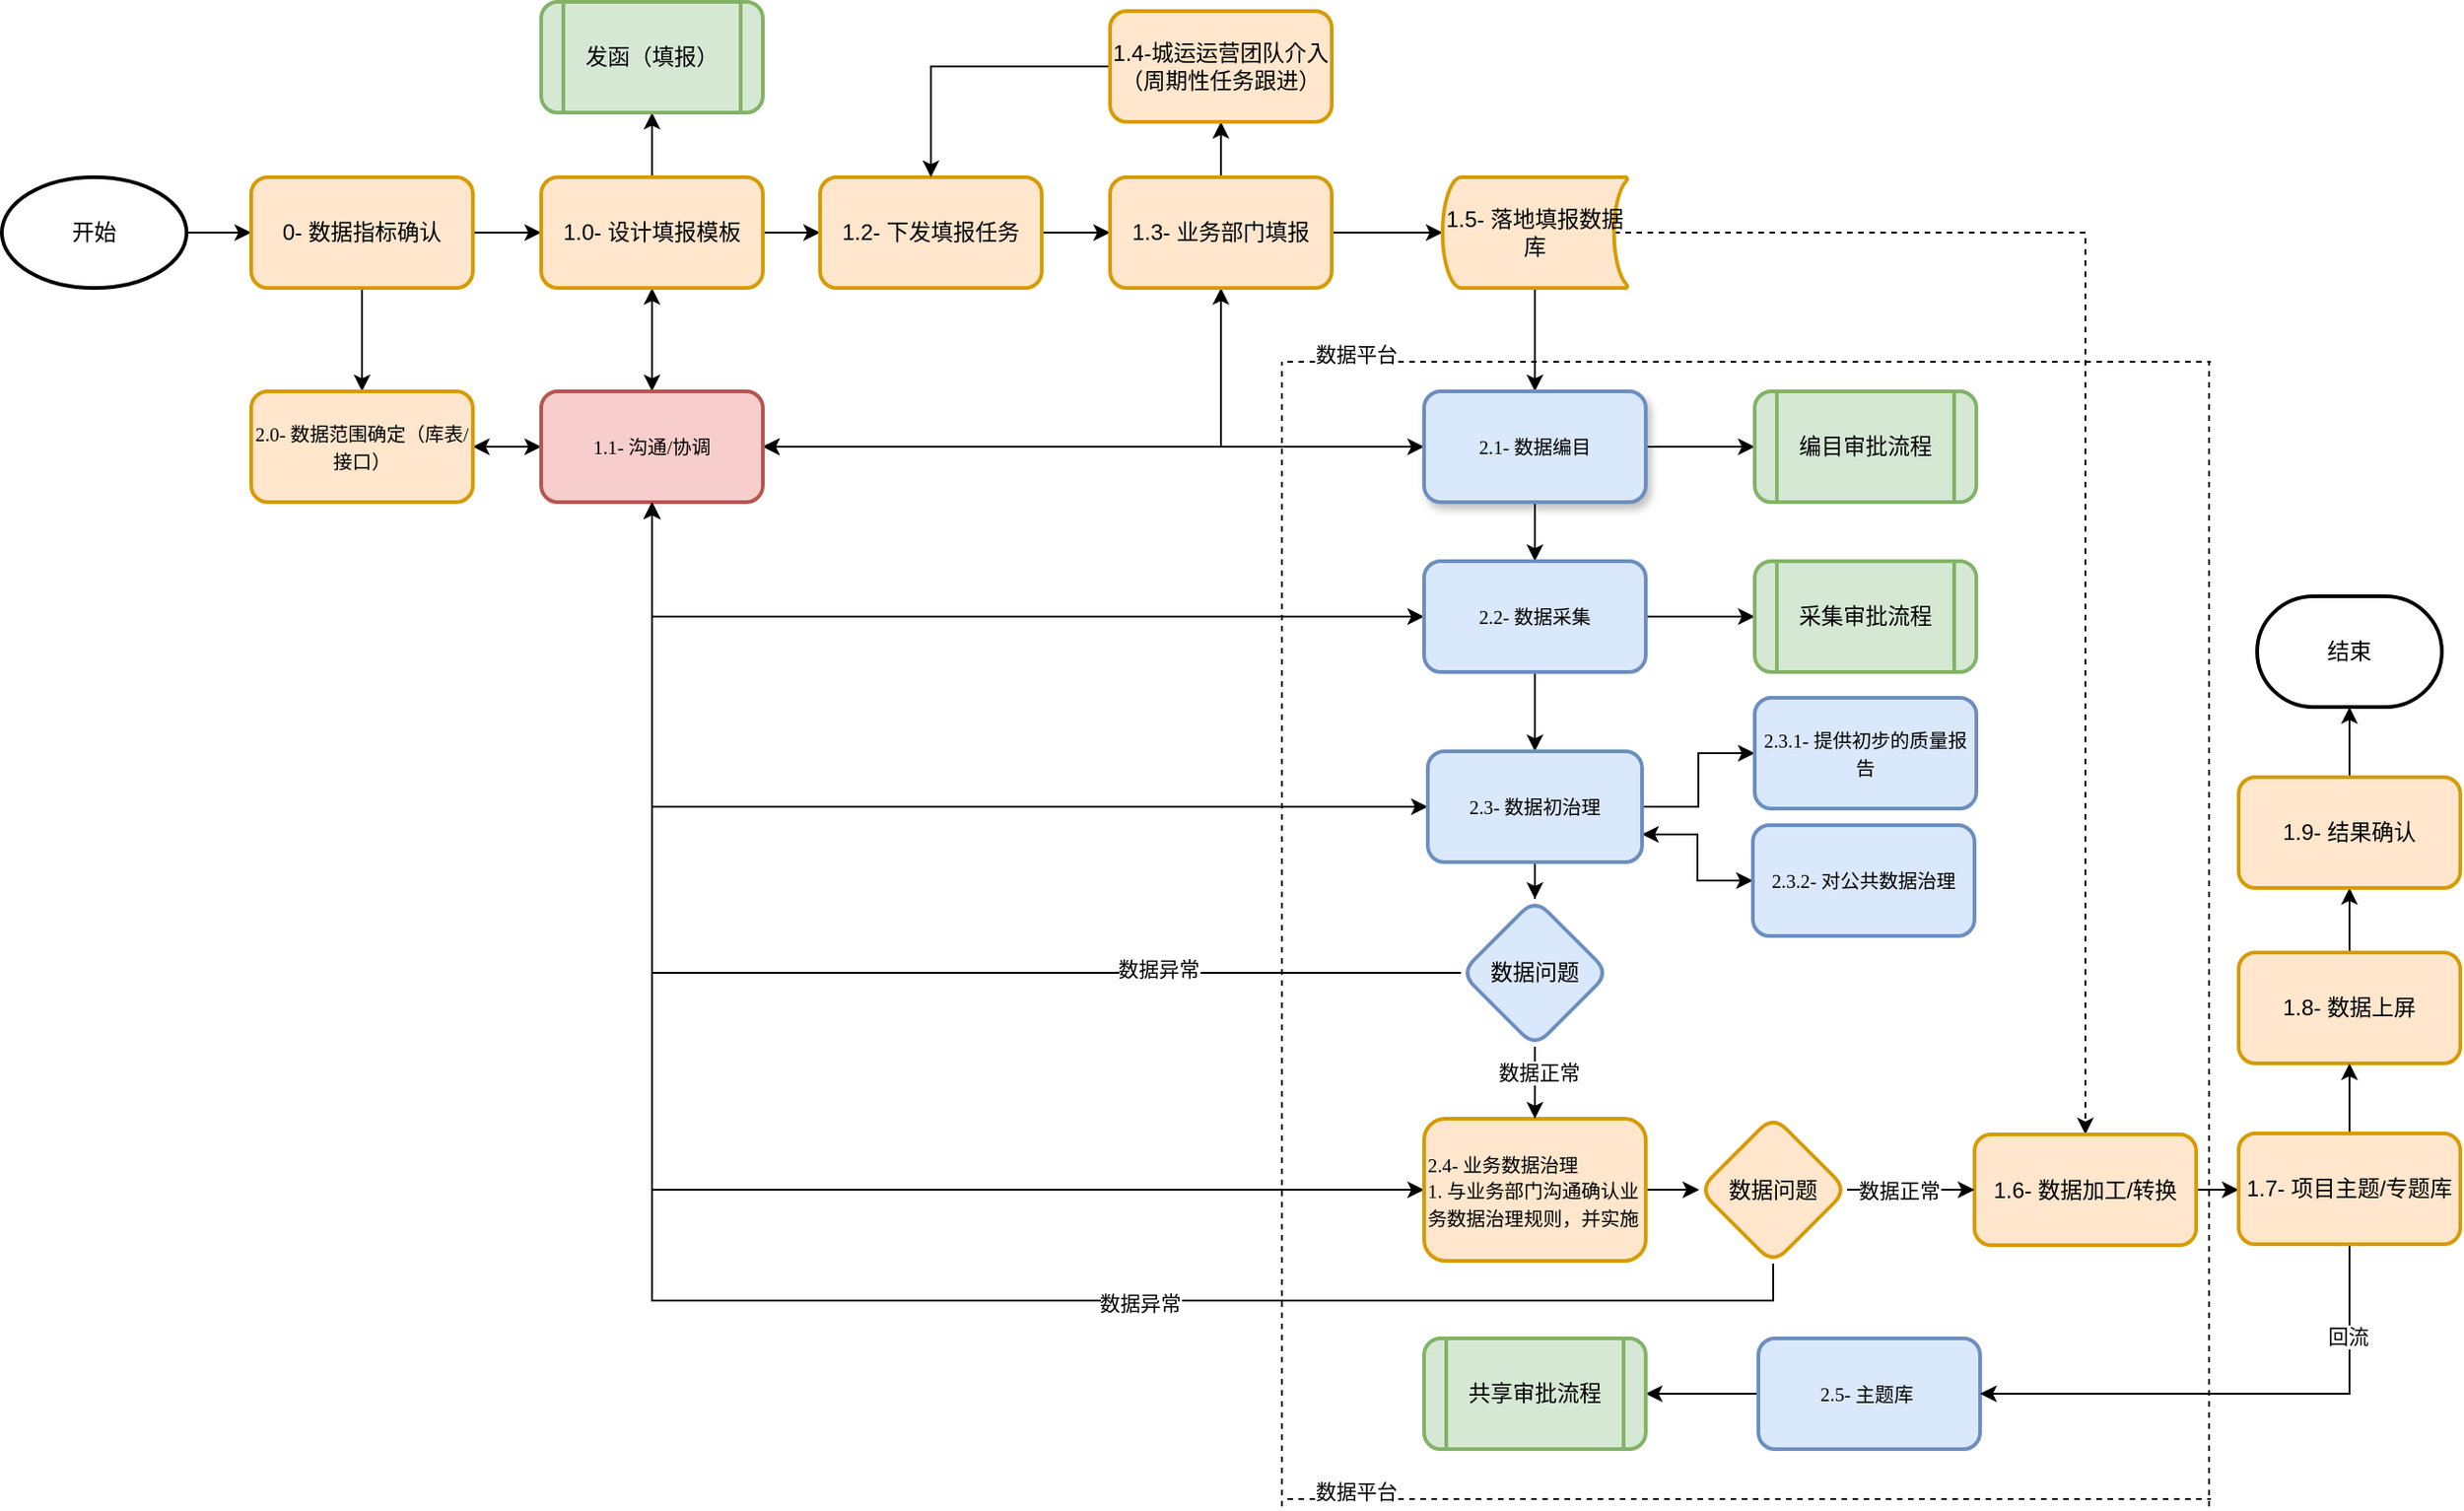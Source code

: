 <mxfile version="24.3.1" type="github">
  <diagram name="第 1 页" id="DyiFokyh11b5_R4TEu2i">
    <mxGraphModel dx="1042" dy="569" grid="1" gridSize="10" guides="1" tooltips="1" connect="1" arrows="1" fold="1" page="1" pageScale="1" pageWidth="827" pageHeight="1169" math="0" shadow="0">
      <root>
        <mxCell id="0" />
        <mxCell id="1" parent="0" />
        <mxCell id="jPPVHMHEaHp-ofi5ewXq-75" value="" style="edgeStyle=orthogonalEdgeStyle;rounded=0;orthogonalLoop=1;jettySize=auto;html=1;textShadow=0;comic=0;" edge="1" parent="1" source="jPPVHMHEaHp-ofi5ewXq-76" target="jPPVHMHEaHp-ofi5ewXq-79">
          <mxGeometry relative="1" as="geometry" />
        </mxCell>
        <mxCell id="jPPVHMHEaHp-ofi5ewXq-76" value="开始" style="strokeWidth=2;html=1;shape=mxgraph.flowchart.start_1;whiteSpace=wrap;textShadow=0;comic=0;" vertex="1" parent="1">
          <mxGeometry x="74" y="190" width="100" height="60" as="geometry" />
        </mxCell>
        <mxCell id="jPPVHMHEaHp-ofi5ewXq-77" value="" style="edgeStyle=orthogonalEdgeStyle;rounded=0;orthogonalLoop=1;jettySize=auto;html=1;textShadow=0;comic=0;" edge="1" parent="1" source="jPPVHMHEaHp-ofi5ewXq-79" target="jPPVHMHEaHp-ofi5ewXq-83">
          <mxGeometry relative="1" as="geometry" />
        </mxCell>
        <mxCell id="jPPVHMHEaHp-ofi5ewXq-78" value="" style="edgeStyle=orthogonalEdgeStyle;rounded=0;orthogonalLoop=1;jettySize=auto;html=1;textShadow=0;comic=0;" edge="1" parent="1" source="jPPVHMHEaHp-ofi5ewXq-79" target="jPPVHMHEaHp-ofi5ewXq-94">
          <mxGeometry relative="1" as="geometry" />
        </mxCell>
        <mxCell id="jPPVHMHEaHp-ofi5ewXq-79" value="0- 数据指标确认" style="whiteSpace=wrap;html=1;fillColor=#ffe6cc;strokeColor=#d79b00;strokeWidth=2;textShadow=0;rounded=1;comic=0;" vertex="1" parent="1">
          <mxGeometry x="209" y="190" width="120" height="60" as="geometry" />
        </mxCell>
        <mxCell id="jPPVHMHEaHp-ofi5ewXq-80" value="" style="edgeStyle=orthogonalEdgeStyle;rounded=0;orthogonalLoop=1;jettySize=auto;html=1;textShadow=0;comic=0;" edge="1" parent="1" source="jPPVHMHEaHp-ofi5ewXq-83" target="jPPVHMHEaHp-ofi5ewXq-85">
          <mxGeometry relative="1" as="geometry" />
        </mxCell>
        <mxCell id="jPPVHMHEaHp-ofi5ewXq-81" style="edgeStyle=orthogonalEdgeStyle;rounded=0;orthogonalLoop=1;jettySize=auto;html=1;exitX=0.5;exitY=1;exitDx=0;exitDy=0;startArrow=classic;startFill=1;textShadow=0;comic=0;" edge="1" parent="1" source="jPPVHMHEaHp-ofi5ewXq-83" target="jPPVHMHEaHp-ofi5ewXq-99">
          <mxGeometry relative="1" as="geometry" />
        </mxCell>
        <mxCell id="jPPVHMHEaHp-ofi5ewXq-82" value="" style="edgeStyle=orthogonalEdgeStyle;rounded=0;orthogonalLoop=1;jettySize=auto;html=1;textShadow=0;comic=0;" edge="1" parent="1" source="jPPVHMHEaHp-ofi5ewXq-83" target="jPPVHMHEaHp-ofi5ewXq-112">
          <mxGeometry relative="1" as="geometry" />
        </mxCell>
        <mxCell id="jPPVHMHEaHp-ofi5ewXq-83" value="1.0- 设计填报模板" style="whiteSpace=wrap;html=1;fillColor=#ffe6cc;strokeColor=#d79b00;strokeWidth=2;textShadow=0;rounded=1;comic=0;" vertex="1" parent="1">
          <mxGeometry x="366" y="190" width="120" height="60" as="geometry" />
        </mxCell>
        <mxCell id="jPPVHMHEaHp-ofi5ewXq-84" value="" style="edgeStyle=orthogonalEdgeStyle;rounded=0;orthogonalLoop=1;jettySize=auto;html=1;textShadow=0;comic=0;" edge="1" parent="1" source="jPPVHMHEaHp-ofi5ewXq-85" target="jPPVHMHEaHp-ofi5ewXq-89">
          <mxGeometry relative="1" as="geometry" />
        </mxCell>
        <mxCell id="jPPVHMHEaHp-ofi5ewXq-85" value="1.2- 下发填报任务" style="whiteSpace=wrap;html=1;fillColor=#ffe6cc;strokeColor=#d79b00;strokeWidth=2;textShadow=0;rounded=1;comic=0;" vertex="1" parent="1">
          <mxGeometry x="517" y="190" width="120" height="60" as="geometry" />
        </mxCell>
        <mxCell id="jPPVHMHEaHp-ofi5ewXq-86" value="" style="edgeStyle=orthogonalEdgeStyle;rounded=0;orthogonalLoop=1;jettySize=auto;html=1;textShadow=0;comic=0;" edge="1" parent="1" source="jPPVHMHEaHp-ofi5ewXq-89" target="jPPVHMHEaHp-ofi5ewXq-92">
          <mxGeometry relative="1" as="geometry" />
        </mxCell>
        <mxCell id="jPPVHMHEaHp-ofi5ewXq-87" style="edgeStyle=orthogonalEdgeStyle;rounded=0;orthogonalLoop=1;jettySize=auto;html=1;exitX=0.5;exitY=1;exitDx=0;exitDy=0;entryX=1;entryY=0.5;entryDx=0;entryDy=0;startArrow=classic;startFill=1;" edge="1" parent="1" source="jPPVHMHEaHp-ofi5ewXq-89" target="jPPVHMHEaHp-ofi5ewXq-99">
          <mxGeometry relative="1" as="geometry" />
        </mxCell>
        <mxCell id="jPPVHMHEaHp-ofi5ewXq-88" value="" style="edgeStyle=orthogonalEdgeStyle;rounded=0;orthogonalLoop=1;jettySize=auto;html=1;" edge="1" parent="1" source="jPPVHMHEaHp-ofi5ewXq-89" target="jPPVHMHEaHp-ofi5ewXq-137">
          <mxGeometry relative="1" as="geometry" />
        </mxCell>
        <mxCell id="jPPVHMHEaHp-ofi5ewXq-89" value="1.3- 业务部门填报" style="whiteSpace=wrap;html=1;fillColor=#ffe6cc;strokeColor=#d79b00;strokeWidth=2;textShadow=0;rounded=1;comic=0;" vertex="1" parent="1">
          <mxGeometry x="674" y="190" width="120" height="60" as="geometry" />
        </mxCell>
        <mxCell id="jPPVHMHEaHp-ofi5ewXq-90" value="" style="edgeStyle=orthogonalEdgeStyle;rounded=0;orthogonalLoop=1;jettySize=auto;html=1;textShadow=0;comic=0;" edge="1" parent="1" source="jPPVHMHEaHp-ofi5ewXq-92" target="jPPVHMHEaHp-ofi5ewXq-102">
          <mxGeometry relative="1" as="geometry" />
        </mxCell>
        <mxCell id="jPPVHMHEaHp-ofi5ewXq-91" style="edgeStyle=orthogonalEdgeStyle;rounded=0;orthogonalLoop=1;jettySize=auto;html=1;exitX=0.93;exitY=0.5;exitDx=0;exitDy=0;exitPerimeter=0;entryX=0.5;entryY=0;entryDx=0;entryDy=0;dashed=1;textShadow=0;comic=0;" edge="1" parent="1" source="jPPVHMHEaHp-ofi5ewXq-92" target="jPPVHMHEaHp-ofi5ewXq-116">
          <mxGeometry relative="1" as="geometry" />
        </mxCell>
        <mxCell id="jPPVHMHEaHp-ofi5ewXq-92" value="1.5- 落地填报数据库" style="strokeWidth=2;html=1;shape=mxgraph.flowchart.stored_data;whiteSpace=wrap;fillColor=#ffe6cc;strokeColor=#d79b00;textShadow=0;comic=0;" vertex="1" parent="1">
          <mxGeometry x="854" y="190" width="100" height="60" as="geometry" />
        </mxCell>
        <mxCell id="jPPVHMHEaHp-ofi5ewXq-93" value="" style="edgeStyle=orthogonalEdgeStyle;rounded=0;orthogonalLoop=1;jettySize=auto;html=1;startArrow=classic;startFill=1;textShadow=0;comic=0;" edge="1" parent="1" source="jPPVHMHEaHp-ofi5ewXq-94" target="jPPVHMHEaHp-ofi5ewXq-99">
          <mxGeometry relative="1" as="geometry" />
        </mxCell>
        <mxCell id="jPPVHMHEaHp-ofi5ewXq-94" value="&lt;div&gt;&lt;span style=&quot;font-size: 7.8pt; font-family: 榛戜綋;&quot;&gt;2.0- 数据&lt;/span&gt;&lt;span style=&quot;font-size: 7.8pt; font-family: 榛戜綋;&quot;&gt;范围确&lt;/span&gt;&lt;span style=&quot;font-family: 榛戜綋; font-size: 7.8pt; background-color: initial;&quot;&gt;定（&lt;/span&gt;&lt;span style=&quot;background-color: initial; font-size: 7.8pt; font-family: 榛戜綋;&quot;&gt;库表&lt;/span&gt;&lt;span style=&quot;background-color: initial; font-size: 7.8pt; font-family: Calibri;&quot;&gt;/&lt;/span&gt;&lt;span style=&quot;background-color: initial; font-size: 7.8pt; font-family: 榛戜綋;&quot;&gt;接口&lt;/span&gt;&lt;span style=&quot;background-color: initial; font-family: 榛戜綋; font-size: 7.8pt;&quot;&gt;）&lt;/span&gt;&lt;/div&gt;" style="whiteSpace=wrap;html=1;fillColor=#ffe6cc;strokeColor=#d79b00;strokeWidth=2;textShadow=0;rounded=1;comic=0;" vertex="1" parent="1">
          <mxGeometry x="209" y="306" width="120" height="60" as="geometry" />
        </mxCell>
        <mxCell id="jPPVHMHEaHp-ofi5ewXq-95" value="" style="edgeStyle=orthogonalEdgeStyle;rounded=0;orthogonalLoop=1;jettySize=auto;html=1;startArrow=classic;startFill=1;textShadow=0;comic=0;" edge="1" parent="1" source="jPPVHMHEaHp-ofi5ewXq-99" target="jPPVHMHEaHp-ofi5ewXq-102">
          <mxGeometry relative="1" as="geometry" />
        </mxCell>
        <mxCell id="jPPVHMHEaHp-ofi5ewXq-96" style="edgeStyle=orthogonalEdgeStyle;rounded=0;orthogonalLoop=1;jettySize=auto;html=1;exitX=0.5;exitY=1;exitDx=0;exitDy=0;entryX=0;entryY=0.5;entryDx=0;entryDy=0;startArrow=classic;startFill=1;textShadow=0;comic=0;" edge="1" parent="1" source="jPPVHMHEaHp-ofi5ewXq-99" target="jPPVHMHEaHp-ofi5ewXq-105">
          <mxGeometry relative="1" as="geometry" />
        </mxCell>
        <mxCell id="jPPVHMHEaHp-ofi5ewXq-97" style="edgeStyle=orthogonalEdgeStyle;rounded=0;orthogonalLoop=1;jettySize=auto;html=1;exitX=0.5;exitY=1;exitDx=0;exitDy=0;entryX=0;entryY=0.5;entryDx=0;entryDy=0;textShadow=0;comic=0;" edge="1" parent="1" source="jPPVHMHEaHp-ofi5ewXq-99" target="jPPVHMHEaHp-ofi5ewXq-130">
          <mxGeometry relative="1" as="geometry">
            <mxPoint x="844" y="537.5" as="targetPoint" />
          </mxGeometry>
        </mxCell>
        <mxCell id="jPPVHMHEaHp-ofi5ewXq-98" style="edgeStyle=orthogonalEdgeStyle;rounded=0;orthogonalLoop=1;jettySize=auto;html=1;exitX=0.5;exitY=1;exitDx=0;exitDy=0;entryX=0;entryY=0.5;entryDx=0;entryDy=0;startArrow=classic;startFill=1;textShadow=0;comic=0;" edge="1" parent="1" source="jPPVHMHEaHp-ofi5ewXq-99" target="jPPVHMHEaHp-ofi5ewXq-108">
          <mxGeometry relative="1" as="geometry" />
        </mxCell>
        <mxCell id="jPPVHMHEaHp-ofi5ewXq-99" value="&lt;div&gt;&lt;font face=&quot;榛戜綋&quot;&gt;&lt;span style=&quot;font-size: 10.4px;&quot;&gt;1.1- 沟通/协调&lt;/span&gt;&lt;/font&gt;&lt;/div&gt;" style="whiteSpace=wrap;html=1;fillColor=#f8cecc;strokeColor=#b85450;strokeWidth=2;textShadow=0;rounded=1;comic=0;" vertex="1" parent="1">
          <mxGeometry x="366" y="306" width="120" height="60" as="geometry" />
        </mxCell>
        <mxCell id="jPPVHMHEaHp-ofi5ewXq-100" value="" style="edgeStyle=orthogonalEdgeStyle;rounded=0;orthogonalLoop=1;jettySize=auto;html=1;textShadow=0;comic=0;" edge="1" parent="1" source="jPPVHMHEaHp-ofi5ewXq-102" target="jPPVHMHEaHp-ofi5ewXq-105">
          <mxGeometry relative="1" as="geometry" />
        </mxCell>
        <mxCell id="jPPVHMHEaHp-ofi5ewXq-101" value="" style="edgeStyle=orthogonalEdgeStyle;rounded=0;orthogonalLoop=1;jettySize=auto;html=1;textShadow=0;comic=0;" edge="1" parent="1" source="jPPVHMHEaHp-ofi5ewXq-102" target="jPPVHMHEaHp-ofi5ewXq-111">
          <mxGeometry relative="1" as="geometry" />
        </mxCell>
        <mxCell id="jPPVHMHEaHp-ofi5ewXq-102" value="&lt;div&gt;&lt;font face=&quot;榛戜綋&quot;&gt;&lt;span style=&quot;font-size: 10.4px;&quot;&gt;2.1- 数据编目&lt;/span&gt;&lt;/font&gt;&lt;/div&gt;" style="whiteSpace=wrap;html=1;fillColor=#dae8fc;strokeColor=#6c8ebf;strokeWidth=2;gradientColor=none;shadow=1;rounded=1;glass=0;textShadow=0;comic=0;" vertex="1" parent="1">
          <mxGeometry x="844" y="306" width="120" height="60" as="geometry" />
        </mxCell>
        <mxCell id="jPPVHMHEaHp-ofi5ewXq-103" value="" style="edgeStyle=orthogonalEdgeStyle;rounded=0;orthogonalLoop=1;jettySize=auto;html=1;textShadow=0;comic=0;" edge="1" parent="1" source="jPPVHMHEaHp-ofi5ewXq-105" target="jPPVHMHEaHp-ofi5ewXq-113">
          <mxGeometry relative="1" as="geometry" />
        </mxCell>
        <mxCell id="jPPVHMHEaHp-ofi5ewXq-104" value="" style="edgeStyle=orthogonalEdgeStyle;rounded=0;orthogonalLoop=1;jettySize=auto;html=1;" edge="1" parent="1" source="jPPVHMHEaHp-ofi5ewXq-105" target="jPPVHMHEaHp-ofi5ewXq-130">
          <mxGeometry relative="1" as="geometry" />
        </mxCell>
        <mxCell id="jPPVHMHEaHp-ofi5ewXq-105" value="&lt;div&gt;&lt;font face=&quot;榛戜綋&quot;&gt;&lt;span style=&quot;font-size: 10.4px;&quot;&gt;2.2- 数据采集&lt;/span&gt;&lt;/font&gt;&lt;/div&gt;" style="whiteSpace=wrap;html=1;fillColor=#dae8fc;strokeColor=#6c8ebf;strokeWidth=2;textShadow=0;rounded=1;comic=0;" vertex="1" parent="1">
          <mxGeometry x="844" y="398" width="120" height="60" as="geometry" />
        </mxCell>
        <mxCell id="jPPVHMHEaHp-ofi5ewXq-106" value="" style="edgeStyle=orthogonalEdgeStyle;rounded=0;orthogonalLoop=1;jettySize=auto;html=1;startArrow=none;startFill=0;textShadow=0;comic=0;exitX=1;exitY=0.5;exitDx=0;exitDy=0;" edge="1" parent="1" source="jPPVHMHEaHp-ofi5ewXq-130" target="jPPVHMHEaHp-ofi5ewXq-121">
          <mxGeometry relative="1" as="geometry">
            <mxPoint x="970" y="514" as="sourcePoint" />
          </mxGeometry>
        </mxCell>
        <mxCell id="jPPVHMHEaHp-ofi5ewXq-107" value="" style="edgeStyle=orthogonalEdgeStyle;rounded=0;orthogonalLoop=1;jettySize=auto;html=1;" edge="1" parent="1" source="jPPVHMHEaHp-ofi5ewXq-108" target="jPPVHMHEaHp-ofi5ewXq-142">
          <mxGeometry relative="1" as="geometry" />
        </mxCell>
        <mxCell id="jPPVHMHEaHp-ofi5ewXq-108" value="&lt;div&gt;&lt;font face=&quot;榛戜綋&quot;&gt;&lt;span style=&quot;font-size: 10.4px;&quot;&gt;2.4- 业务&lt;/span&gt;&lt;/font&gt;&lt;span style=&quot;font-family: 榛戜綋; font-size: 10.4px; background-color: initial;&quot;&gt;数据&lt;/span&gt;&lt;span style=&quot;font-size: 10.4px; font-family: 榛戜綋; background-color: initial;&quot;&gt;治理&lt;/span&gt;&lt;/div&gt;&lt;div&gt;&lt;font face=&quot;榛戜綋&quot;&gt;&lt;span style=&quot;font-size: 10.4px;&quot;&gt;1. 与业务部门沟通确认业务数据治理规则，并实施&lt;/span&gt;&lt;/font&gt;&lt;/div&gt;" style="whiteSpace=wrap;html=1;fillColor=#ffe6cc;strokeColor=#d79b00;strokeWidth=2;align=left;textShadow=0;rounded=1;comic=0;" vertex="1" parent="1">
          <mxGeometry x="844" y="700" width="120" height="77" as="geometry" />
        </mxCell>
        <mxCell id="jPPVHMHEaHp-ofi5ewXq-109" style="edgeStyle=orthogonalEdgeStyle;rounded=0;orthogonalLoop=1;jettySize=auto;html=1;exitX=0;exitY=0.5;exitDx=0;exitDy=0;entryX=1;entryY=0.5;entryDx=0;entryDy=0;" edge="1" parent="1" source="jPPVHMHEaHp-ofi5ewXq-110" target="jPPVHMHEaHp-ofi5ewXq-114">
          <mxGeometry relative="1" as="geometry" />
        </mxCell>
        <mxCell id="jPPVHMHEaHp-ofi5ewXq-110" value="&lt;div&gt;&lt;span style=&quot;font-size: 7.825pt; font-family: 榛戜綋;&quot;&gt;2.5- 主题库&amp;nbsp;&lt;/span&gt;&lt;/div&gt;" style="whiteSpace=wrap;html=1;fillColor=#dae8fc;strokeColor=#6c8ebf;strokeWidth=2;textShadow=0;rounded=1;comic=0;" vertex="1" parent="1">
          <mxGeometry x="1025" y="819" width="120" height="60" as="geometry" />
        </mxCell>
        <mxCell id="jPPVHMHEaHp-ofi5ewXq-111" value="编目审批流程" style="shape=process;whiteSpace=wrap;html=1;backgroundOutline=1;fillColor=#d5e8d4;strokeColor=#82b366;strokeWidth=2;textShadow=0;rounded=1;comic=0;" vertex="1" parent="1">
          <mxGeometry x="1023" y="306" width="120" height="60" as="geometry" />
        </mxCell>
        <mxCell id="jPPVHMHEaHp-ofi5ewXq-112" value="发函（填报）" style="shape=process;whiteSpace=wrap;html=1;backgroundOutline=1;fillColor=#d5e8d4;strokeColor=#82b366;strokeWidth=2;textShadow=0;rounded=1;comic=0;" vertex="1" parent="1">
          <mxGeometry x="366" y="95" width="120" height="60" as="geometry" />
        </mxCell>
        <mxCell id="jPPVHMHEaHp-ofi5ewXq-113" value="采集审批流程" style="shape=process;whiteSpace=wrap;html=1;backgroundOutline=1;fillColor=#d5e8d4;strokeColor=#82b366;strokeWidth=2;textShadow=0;rounded=1;comic=0;" vertex="1" parent="1">
          <mxGeometry x="1023" y="398" width="120" height="60" as="geometry" />
        </mxCell>
        <mxCell id="jPPVHMHEaHp-ofi5ewXq-114" value="共享审批流程" style="shape=process;whiteSpace=wrap;html=1;backgroundOutline=1;fillColor=#d5e8d4;strokeColor=#82b366;strokeWidth=2;textShadow=0;rounded=1;comic=0;" vertex="1" parent="1">
          <mxGeometry x="844" y="819" width="120" height="60" as="geometry" />
        </mxCell>
        <mxCell id="jPPVHMHEaHp-ofi5ewXq-115" style="edgeStyle=orthogonalEdgeStyle;rounded=0;orthogonalLoop=1;jettySize=auto;html=1;exitX=1;exitY=0.5;exitDx=0;exitDy=0;entryX=0;entryY=0.5;entryDx=0;entryDy=0;" edge="1" parent="1" source="jPPVHMHEaHp-ofi5ewXq-116" target="jPPVHMHEaHp-ofi5ewXq-146">
          <mxGeometry relative="1" as="geometry" />
        </mxCell>
        <mxCell id="jPPVHMHEaHp-ofi5ewXq-116" value="1.6- 数据加工/转换" style="whiteSpace=wrap;html=1;fillColor=#ffe6cc;strokeColor=#d79b00;strokeWidth=2;textShadow=0;rounded=1;comic=0;" vertex="1" parent="1">
          <mxGeometry x="1142" y="708.5" width="120" height="60" as="geometry" />
        </mxCell>
        <mxCell id="jPPVHMHEaHp-ofi5ewXq-117" value="" style="edgeStyle=orthogonalEdgeStyle;rounded=0;orthogonalLoop=1;jettySize=auto;html=1;textShadow=0;comic=0;" edge="1" parent="1" source="jPPVHMHEaHp-ofi5ewXq-118" target="jPPVHMHEaHp-ofi5ewXq-120">
          <mxGeometry relative="1" as="geometry" />
        </mxCell>
        <mxCell id="jPPVHMHEaHp-ofi5ewXq-118" value="1.8- 数据上屏" style="whiteSpace=wrap;html=1;fillColor=#ffe6cc;strokeColor=#d79b00;strokeWidth=2;textShadow=0;rounded=1;comic=0;" vertex="1" parent="1">
          <mxGeometry x="1285" y="610" width="120" height="60" as="geometry" />
        </mxCell>
        <mxCell id="jPPVHMHEaHp-ofi5ewXq-119" value="" style="edgeStyle=orthogonalEdgeStyle;rounded=0;orthogonalLoop=1;jettySize=auto;html=1;textShadow=0;comic=0;" edge="1" parent="1" source="jPPVHMHEaHp-ofi5ewXq-120" target="jPPVHMHEaHp-ofi5ewXq-126">
          <mxGeometry relative="1" as="geometry" />
        </mxCell>
        <mxCell id="jPPVHMHEaHp-ofi5ewXq-120" value="&lt;div&gt;&lt;span style=&quot;background-color: initial;&quot;&gt;1.9- 结果确认&lt;/span&gt;&lt;br&gt;&lt;/div&gt;" style="whiteSpace=wrap;html=1;fillColor=#ffe6cc;strokeColor=#d79b00;strokeWidth=2;textShadow=0;rounded=1;comic=0;" vertex="1" parent="1">
          <mxGeometry x="1285" y="515" width="120" height="60" as="geometry" />
        </mxCell>
        <mxCell id="jPPVHMHEaHp-ofi5ewXq-121" value="&lt;font face=&quot;榛戜綋&quot;&gt;&lt;span style=&quot;font-size: 10.4px;&quot;&gt;2.3.1-&amp;nbsp;&lt;/span&gt;&lt;/font&gt;&lt;span style=&quot;font-family: 榛戜綋; font-size: 10.4px; text-align: left;&quot;&gt;提供初步的质量报告&lt;/span&gt;" style="whiteSpace=wrap;html=1;fillColor=#dae8fc;strokeColor=#6c8ebf;strokeWidth=2;align=center;textShadow=0;rounded=1;comic=0;" vertex="1" parent="1">
          <mxGeometry x="1023" y="472" width="120" height="60" as="geometry" />
        </mxCell>
        <mxCell id="jPPVHMHEaHp-ofi5ewXq-122" value="" style="endArrow=none;dashed=1;html=1;rounded=0;textShadow=0;comic=0;" edge="1" parent="1">
          <mxGeometry width="50" height="50" relative="1" as="geometry">
            <mxPoint x="770" y="290" as="sourcePoint" />
            <mxPoint x="1270" y="290" as="targetPoint" />
          </mxGeometry>
        </mxCell>
        <mxCell id="jPPVHMHEaHp-ofi5ewXq-123" value="数据平台" style="edgeLabel;html=1;align=center;verticalAlign=middle;resizable=0;points=[];comic=0;" vertex="1" connectable="0" parent="jPPVHMHEaHp-ofi5ewXq-122">
          <mxGeometry x="-0.855" y="4" relative="1" as="geometry">
            <mxPoint as="offset" />
          </mxGeometry>
        </mxCell>
        <mxCell id="jPPVHMHEaHp-ofi5ewXq-124" value="" style="endArrow=none;dashed=1;html=1;rounded=0;textShadow=0;comic=0;" edge="1" parent="1">
          <mxGeometry width="50" height="50" relative="1" as="geometry">
            <mxPoint x="767" y="910" as="sourcePoint" />
            <mxPoint x="767" y="290" as="targetPoint" />
          </mxGeometry>
        </mxCell>
        <mxCell id="jPPVHMHEaHp-ofi5ewXq-125" value="" style="endArrow=none;dashed=1;html=1;rounded=0;textShadow=0;comic=0;" edge="1" parent="1">
          <mxGeometry width="50" height="50" relative="1" as="geometry">
            <mxPoint x="1269" y="910" as="sourcePoint" />
            <mxPoint x="1269" y="290" as="targetPoint" />
          </mxGeometry>
        </mxCell>
        <mxCell id="jPPVHMHEaHp-ofi5ewXq-126" value="结束" style="strokeWidth=2;html=1;shape=mxgraph.flowchart.terminator;whiteSpace=wrap;textShadow=0;comic=0;" vertex="1" parent="1">
          <mxGeometry x="1295" y="417" width="100" height="60" as="geometry" />
        </mxCell>
        <mxCell id="jPPVHMHEaHp-ofi5ewXq-127" style="edgeStyle=orthogonalEdgeStyle;rounded=0;orthogonalLoop=1;jettySize=auto;html=1;exitX=0;exitY=0.5;exitDx=0;exitDy=0;entryX=1;entryY=0.75;entryDx=0;entryDy=0;startArrow=classic;startFill=1;" edge="1" parent="1" source="jPPVHMHEaHp-ofi5ewXq-128" target="jPPVHMHEaHp-ofi5ewXq-130">
          <mxGeometry relative="1" as="geometry" />
        </mxCell>
        <mxCell id="jPPVHMHEaHp-ofi5ewXq-128" value="&lt;font face=&quot;榛戜綋&quot;&gt;&lt;span style=&quot;font-size: 10.4px;&quot;&gt;2.3.2- 对公共数据治理&lt;/span&gt;&lt;/font&gt;" style="whiteSpace=wrap;html=1;fillColor=#dae8fc;strokeColor=#6c8ebf;strokeWidth=2;align=center;textShadow=0;rounded=1;comic=0;" vertex="1" parent="1">
          <mxGeometry x="1022" y="541" width="120" height="60" as="geometry" />
        </mxCell>
        <mxCell id="jPPVHMHEaHp-ofi5ewXq-129" value="" style="edgeStyle=orthogonalEdgeStyle;rounded=0;orthogonalLoop=1;jettySize=auto;html=1;" edge="1" parent="1" source="jPPVHMHEaHp-ofi5ewXq-130" target="jPPVHMHEaHp-ofi5ewXq-135">
          <mxGeometry relative="1" as="geometry" />
        </mxCell>
        <mxCell id="jPPVHMHEaHp-ofi5ewXq-130" value="&lt;div&gt;&lt;font face=&quot;榛戜綋&quot;&gt;&lt;span style=&quot;font-size: 10.4px;&quot;&gt;2.3- 数据初治理&lt;/span&gt;&lt;/font&gt;&lt;/div&gt;" style="whiteSpace=wrap;html=1;fillColor=#dae8fc;strokeColor=#6c8ebf;strokeWidth=2;textShadow=0;rounded=1;comic=0;" vertex="1" parent="1">
          <mxGeometry x="846" y="501" width="116" height="60" as="geometry" />
        </mxCell>
        <mxCell id="jPPVHMHEaHp-ofi5ewXq-131" style="edgeStyle=orthogonalEdgeStyle;rounded=0;orthogonalLoop=1;jettySize=auto;html=1;exitX=0;exitY=0.5;exitDx=0;exitDy=0;entryX=0.5;entryY=1;entryDx=0;entryDy=0;" edge="1" parent="1" source="jPPVHMHEaHp-ofi5ewXq-135" target="jPPVHMHEaHp-ofi5ewXq-99">
          <mxGeometry relative="1" as="geometry" />
        </mxCell>
        <mxCell id="jPPVHMHEaHp-ofi5ewXq-132" value="数据异常" style="edgeLabel;html=1;align=center;verticalAlign=middle;resizable=0;points=[];" vertex="1" connectable="0" parent="jPPVHMHEaHp-ofi5ewXq-131">
          <mxGeometry x="-0.525" y="-2" relative="1" as="geometry">
            <mxPoint as="offset" />
          </mxGeometry>
        </mxCell>
        <mxCell id="jPPVHMHEaHp-ofi5ewXq-133" style="edgeStyle=orthogonalEdgeStyle;rounded=0;orthogonalLoop=1;jettySize=auto;html=1;exitX=0.5;exitY=1;exitDx=0;exitDy=0;entryX=0.5;entryY=0;entryDx=0;entryDy=0;" edge="1" parent="1" source="jPPVHMHEaHp-ofi5ewXq-135" target="jPPVHMHEaHp-ofi5ewXq-108">
          <mxGeometry relative="1" as="geometry" />
        </mxCell>
        <mxCell id="jPPVHMHEaHp-ofi5ewXq-134" value="数据正常" style="edgeLabel;html=1;align=center;verticalAlign=middle;resizable=0;points=[];" vertex="1" connectable="0" parent="jPPVHMHEaHp-ofi5ewXq-133">
          <mxGeometry x="-0.282" y="2" relative="1" as="geometry">
            <mxPoint as="offset" />
          </mxGeometry>
        </mxCell>
        <mxCell id="jPPVHMHEaHp-ofi5ewXq-135" value="数据问题" style="rhombus;whiteSpace=wrap;html=1;fillColor=#dae8fc;strokeColor=#6c8ebf;strokeWidth=2;rounded=1;comic=0;" vertex="1" parent="1">
          <mxGeometry x="864" y="581" width="80" height="80" as="geometry" />
        </mxCell>
        <mxCell id="jPPVHMHEaHp-ofi5ewXq-136" style="edgeStyle=orthogonalEdgeStyle;rounded=0;orthogonalLoop=1;jettySize=auto;html=1;exitX=0;exitY=0.5;exitDx=0;exitDy=0;" edge="1" parent="1" source="jPPVHMHEaHp-ofi5ewXq-137" target="jPPVHMHEaHp-ofi5ewXq-85">
          <mxGeometry relative="1" as="geometry" />
        </mxCell>
        <mxCell id="jPPVHMHEaHp-ofi5ewXq-137" value="1.4-城运运营团队介入&lt;div&gt;（周期性任务跟进）&lt;/div&gt;" style="whiteSpace=wrap;html=1;fillColor=#ffe6cc;strokeColor=#d79b00;strokeWidth=2;rounded=1;comic=0;" vertex="1" parent="1">
          <mxGeometry x="674" y="100" width="120" height="60" as="geometry" />
        </mxCell>
        <mxCell id="jPPVHMHEaHp-ofi5ewXq-138" value="" style="edgeStyle=orthogonalEdgeStyle;rounded=0;orthogonalLoop=1;jettySize=auto;html=1;" edge="1" parent="1" source="jPPVHMHEaHp-ofi5ewXq-142" target="jPPVHMHEaHp-ofi5ewXq-116">
          <mxGeometry relative="1" as="geometry" />
        </mxCell>
        <mxCell id="jPPVHMHEaHp-ofi5ewXq-139" value="数据正常" style="edgeLabel;html=1;align=center;verticalAlign=middle;resizable=0;points=[];" vertex="1" connectable="0" parent="jPPVHMHEaHp-ofi5ewXq-138">
          <mxGeometry x="-0.194" y="1" relative="1" as="geometry">
            <mxPoint y="1" as="offset" />
          </mxGeometry>
        </mxCell>
        <mxCell id="jPPVHMHEaHp-ofi5ewXq-140" style="edgeStyle=orthogonalEdgeStyle;rounded=0;orthogonalLoop=1;jettySize=auto;html=1;exitX=0.5;exitY=1;exitDx=0;exitDy=0;entryX=0.5;entryY=1;entryDx=0;entryDy=0;" edge="1" parent="1" source="jPPVHMHEaHp-ofi5ewXq-142" target="jPPVHMHEaHp-ofi5ewXq-99">
          <mxGeometry relative="1" as="geometry" />
        </mxCell>
        <mxCell id="jPPVHMHEaHp-ofi5ewXq-141" value="数据异常" style="edgeLabel;html=1;align=center;verticalAlign=middle;resizable=0;points=[];" vertex="1" connectable="0" parent="jPPVHMHEaHp-ofi5ewXq-140">
          <mxGeometry x="-0.314" y="1" relative="1" as="geometry">
            <mxPoint as="offset" />
          </mxGeometry>
        </mxCell>
        <mxCell id="jPPVHMHEaHp-ofi5ewXq-142" value="数据问题" style="rhombus;whiteSpace=wrap;html=1;align=center;fillColor=#ffe6cc;strokeColor=#d79b00;strokeWidth=2;rounded=1;comic=0;" vertex="1" parent="1">
          <mxGeometry x="993" y="698.5" width="80" height="80" as="geometry" />
        </mxCell>
        <mxCell id="jPPVHMHEaHp-ofi5ewXq-143" style="edgeStyle=orthogonalEdgeStyle;rounded=0;orthogonalLoop=1;jettySize=auto;html=1;exitX=0.5;exitY=0;exitDx=0;exitDy=0;entryX=0.5;entryY=1;entryDx=0;entryDy=0;" edge="1" parent="1" source="jPPVHMHEaHp-ofi5ewXq-146" target="jPPVHMHEaHp-ofi5ewXq-118">
          <mxGeometry relative="1" as="geometry" />
        </mxCell>
        <mxCell id="jPPVHMHEaHp-ofi5ewXq-144" style="edgeStyle=orthogonalEdgeStyle;rounded=0;orthogonalLoop=1;jettySize=auto;html=1;exitX=0.5;exitY=1;exitDx=0;exitDy=0;entryX=1;entryY=0.5;entryDx=0;entryDy=0;" edge="1" parent="1" source="jPPVHMHEaHp-ofi5ewXq-146" target="jPPVHMHEaHp-ofi5ewXq-110">
          <mxGeometry relative="1" as="geometry" />
        </mxCell>
        <mxCell id="jPPVHMHEaHp-ofi5ewXq-145" value="回流" style="edgeLabel;html=1;align=center;verticalAlign=middle;resizable=0;points=[];" vertex="1" connectable="0" parent="jPPVHMHEaHp-ofi5ewXq-144">
          <mxGeometry x="-0.637" y="-1" relative="1" as="geometry">
            <mxPoint y="-1" as="offset" />
          </mxGeometry>
        </mxCell>
        <mxCell id="jPPVHMHEaHp-ofi5ewXq-146" value="1.7- 项目主题/专题库" style="whiteSpace=wrap;html=1;fillColor=#ffe6cc;strokeColor=#d79b00;strokeWidth=2;textShadow=0;rounded=1;comic=0;" vertex="1" parent="1">
          <mxGeometry x="1285" y="708" width="120" height="60" as="geometry" />
        </mxCell>
        <mxCell id="jPPVHMHEaHp-ofi5ewXq-147" value="" style="endArrow=none;dashed=1;html=1;rounded=0;textShadow=0;comic=0;" edge="1" parent="1">
          <mxGeometry width="50" height="50" relative="1" as="geometry">
            <mxPoint x="770" y="906" as="sourcePoint" />
            <mxPoint x="1270" y="906" as="targetPoint" />
          </mxGeometry>
        </mxCell>
        <mxCell id="jPPVHMHEaHp-ofi5ewXq-148" value="数据平台" style="edgeLabel;html=1;align=center;verticalAlign=middle;resizable=0;points=[];comic=0;" vertex="1" connectable="0" parent="jPPVHMHEaHp-ofi5ewXq-147">
          <mxGeometry x="-0.855" y="4" relative="1" as="geometry">
            <mxPoint as="offset" />
          </mxGeometry>
        </mxCell>
      </root>
    </mxGraphModel>
  </diagram>
</mxfile>

